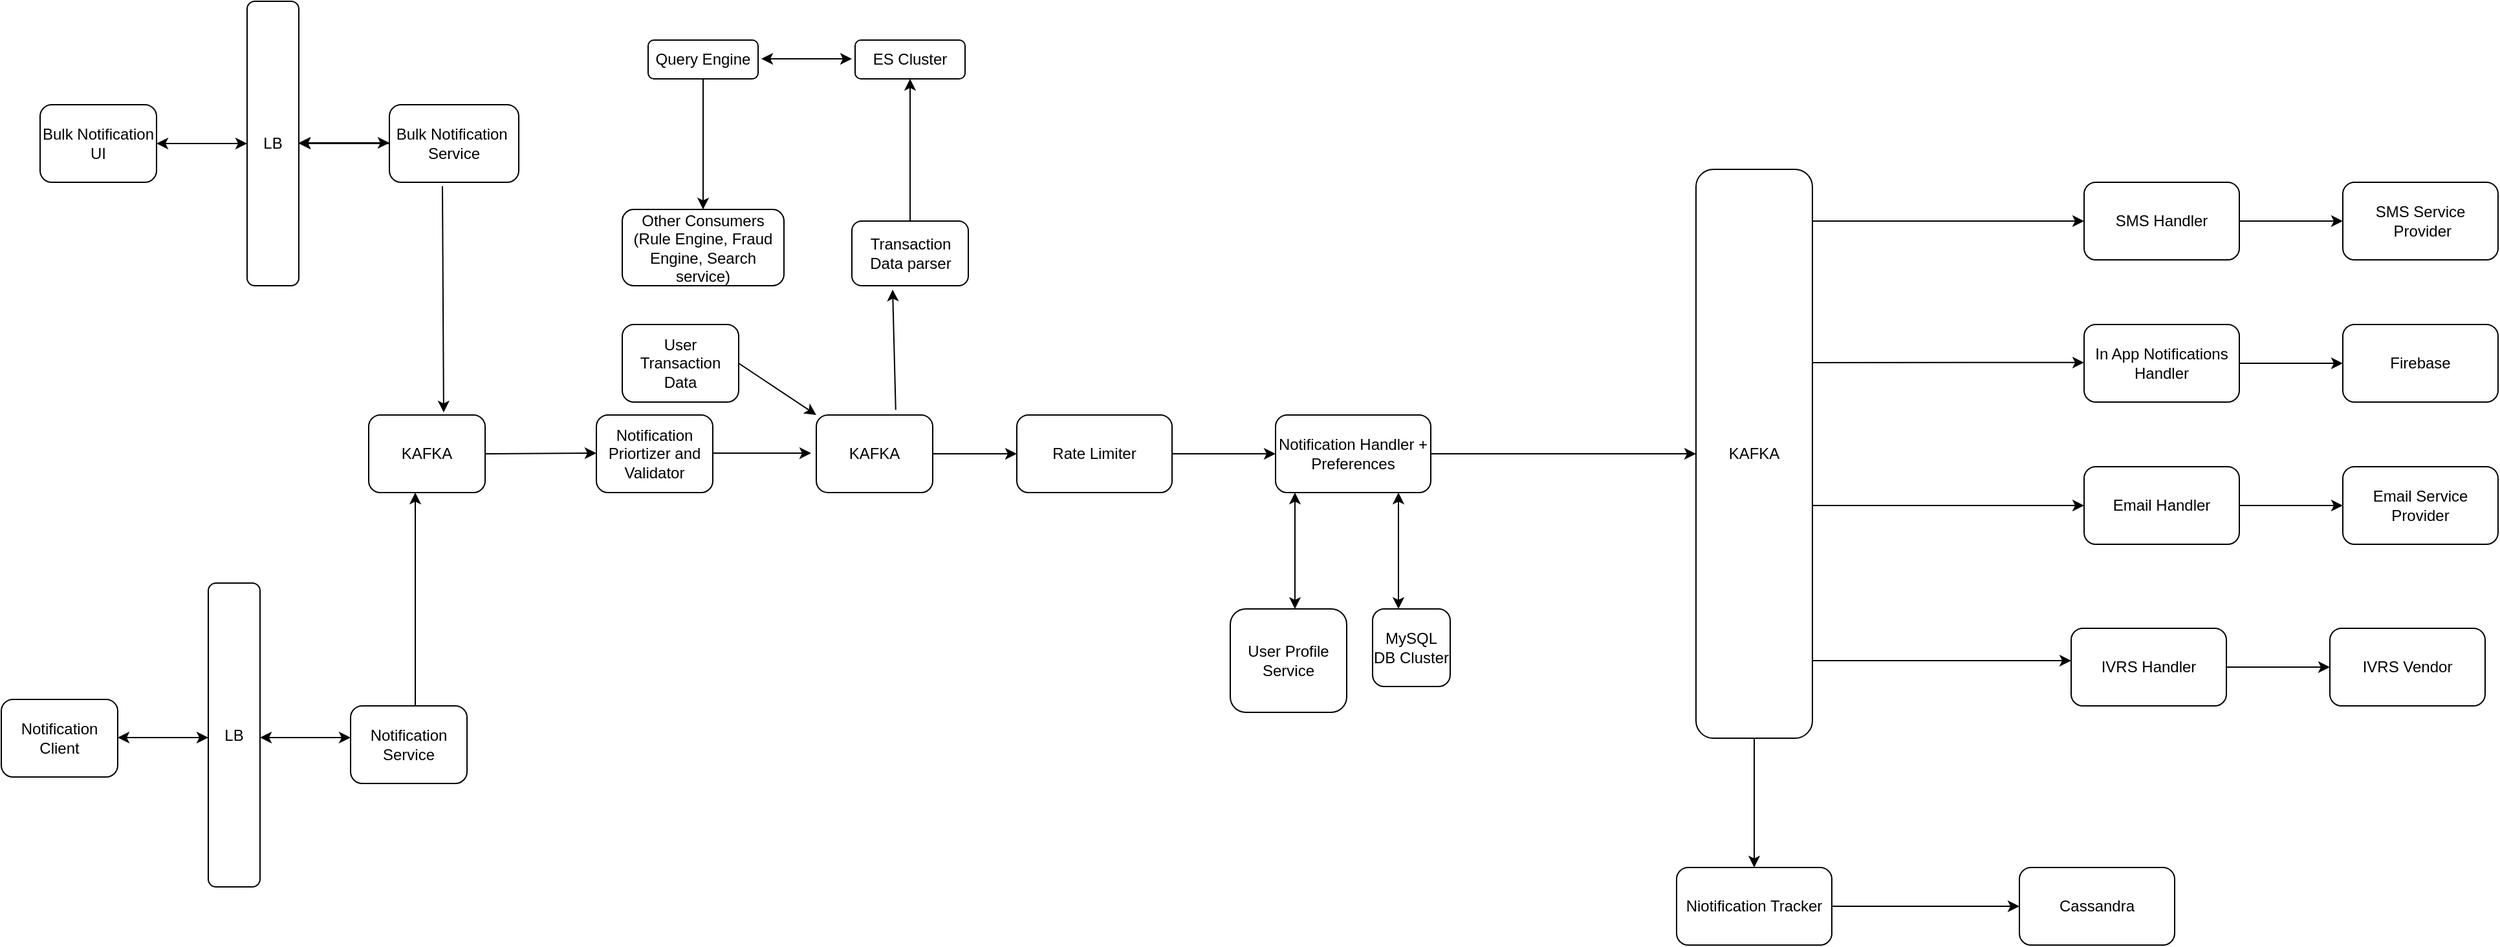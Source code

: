 <mxfile version="17.4.5" type="github">
  <diagram id="io6cInEX-3EckjZlrs5G" name="Page-1">
    <mxGraphModel dx="1351" dy="921" grid="1" gridSize="10" guides="1" tooltips="1" connect="1" arrows="1" fold="1" page="1" pageScale="1" pageWidth="2339" pageHeight="3300" math="0" shadow="0">
      <root>
        <mxCell id="0" />
        <mxCell id="1" parent="0" />
        <mxCell id="RXuY3xGkhf_gVc-PAO3l-1" value="Bulk Notification UI" style="rounded=1;whiteSpace=wrap;html=1;" vertex="1" parent="1">
          <mxGeometry x="70" y="90" width="90" height="60" as="geometry" />
        </mxCell>
        <mxCell id="RXuY3xGkhf_gVc-PAO3l-2" value="LB" style="whiteSpace=wrap;html=1;rounded=1;" vertex="1" parent="1">
          <mxGeometry x="230" y="10" width="40" height="220" as="geometry" />
        </mxCell>
        <mxCell id="RXuY3xGkhf_gVc-PAO3l-4" value="" style="endArrow=classic;startArrow=classic;html=1;rounded=0;entryX=0;entryY=0.5;entryDx=0;entryDy=0;" edge="1" parent="1" target="RXuY3xGkhf_gVc-PAO3l-2">
          <mxGeometry width="50" height="50" relative="1" as="geometry">
            <mxPoint x="160" y="120" as="sourcePoint" />
            <mxPoint x="210" y="70" as="targetPoint" />
          </mxGeometry>
        </mxCell>
        <mxCell id="RXuY3xGkhf_gVc-PAO3l-5" value="" style="endArrow=classic;startArrow=classic;html=1;rounded=0;entryX=0;entryY=0.5;entryDx=0;entryDy=0;" edge="1" parent="1">
          <mxGeometry width="50" height="50" relative="1" as="geometry">
            <mxPoint x="270" y="119.5" as="sourcePoint" />
            <mxPoint x="340" y="119.5" as="targetPoint" />
          </mxGeometry>
        </mxCell>
        <mxCell id="RXuY3xGkhf_gVc-PAO3l-27" value="" style="edgeStyle=orthogonalEdgeStyle;rounded=0;orthogonalLoop=1;jettySize=auto;html=1;" edge="1" parent="1" source="RXuY3xGkhf_gVc-PAO3l-6" target="RXuY3xGkhf_gVc-PAO3l-2">
          <mxGeometry relative="1" as="geometry" />
        </mxCell>
        <mxCell id="RXuY3xGkhf_gVc-PAO3l-6" value="Bulk Notification&amp;nbsp;&lt;br&gt;Service" style="rounded=1;whiteSpace=wrap;html=1;" vertex="1" parent="1">
          <mxGeometry x="340" y="90" width="100" height="60" as="geometry" />
        </mxCell>
        <mxCell id="RXuY3xGkhf_gVc-PAO3l-7" value="LB" style="whiteSpace=wrap;html=1;rounded=1;" vertex="1" parent="1">
          <mxGeometry x="200" y="460" width="40" height="235" as="geometry" />
        </mxCell>
        <mxCell id="RXuY3xGkhf_gVc-PAO3l-8" value="Notification Client" style="rounded=1;whiteSpace=wrap;html=1;" vertex="1" parent="1">
          <mxGeometry x="40" y="550" width="90" height="60" as="geometry" />
        </mxCell>
        <mxCell id="RXuY3xGkhf_gVc-PAO3l-9" value="" style="endArrow=classic;startArrow=classic;html=1;rounded=0;entryX=0;entryY=0.5;entryDx=0;entryDy=0;" edge="1" parent="1">
          <mxGeometry width="50" height="50" relative="1" as="geometry">
            <mxPoint x="130" y="579.5" as="sourcePoint" />
            <mxPoint x="200" y="579.5" as="targetPoint" />
          </mxGeometry>
        </mxCell>
        <mxCell id="RXuY3xGkhf_gVc-PAO3l-10" value="Notification Service" style="rounded=1;whiteSpace=wrap;html=1;" vertex="1" parent="1">
          <mxGeometry x="310" y="555" width="90" height="60" as="geometry" />
        </mxCell>
        <mxCell id="RXuY3xGkhf_gVc-PAO3l-14" value="" style="endArrow=classic;startArrow=classic;html=1;rounded=0;entryX=0;entryY=0.5;entryDx=0;entryDy=0;" edge="1" parent="1">
          <mxGeometry width="50" height="50" relative="1" as="geometry">
            <mxPoint x="240" y="579.5" as="sourcePoint" />
            <mxPoint x="310" y="579.5" as="targetPoint" />
          </mxGeometry>
        </mxCell>
        <mxCell id="RXuY3xGkhf_gVc-PAO3l-15" value="KAFKA" style="rounded=1;whiteSpace=wrap;html=1;" vertex="1" parent="1">
          <mxGeometry x="324" y="330" width="90" height="60" as="geometry" />
        </mxCell>
        <mxCell id="RXuY3xGkhf_gVc-PAO3l-16" value="" style="endArrow=classic;html=1;rounded=0;entryX=0.4;entryY=1;entryDx=0;entryDy=0;entryPerimeter=0;" edge="1" parent="1" target="RXuY3xGkhf_gVc-PAO3l-15">
          <mxGeometry width="50" height="50" relative="1" as="geometry">
            <mxPoint x="360" y="555" as="sourcePoint" />
            <mxPoint x="410" y="505" as="targetPoint" />
          </mxGeometry>
        </mxCell>
        <mxCell id="RXuY3xGkhf_gVc-PAO3l-17" value="" style="endArrow=classic;html=1;rounded=0;entryX=0.644;entryY=-0.033;entryDx=0;entryDy=0;entryPerimeter=0;exitX=0.41;exitY=1.05;exitDx=0;exitDy=0;exitPerimeter=0;" edge="1" parent="1" source="RXuY3xGkhf_gVc-PAO3l-6" target="RXuY3xGkhf_gVc-PAO3l-15">
          <mxGeometry width="50" height="50" relative="1" as="geometry">
            <mxPoint x="430" y="160" as="sourcePoint" />
            <mxPoint x="540" y="340" as="targetPoint" />
          </mxGeometry>
        </mxCell>
        <mxCell id="RXuY3xGkhf_gVc-PAO3l-18" value="" style="endArrow=classic;html=1;rounded=0;exitX=1;exitY=0.5;exitDx=0;exitDy=0;" edge="1" parent="1" source="RXuY3xGkhf_gVc-PAO3l-15">
          <mxGeometry width="50" height="50" relative="1" as="geometry">
            <mxPoint x="424" y="359.5" as="sourcePoint" />
            <mxPoint x="500" y="359.5" as="targetPoint" />
          </mxGeometry>
        </mxCell>
        <mxCell id="RXuY3xGkhf_gVc-PAO3l-19" value="Notification Priortizer and Validator" style="rounded=1;whiteSpace=wrap;html=1;" vertex="1" parent="1">
          <mxGeometry x="500" y="330" width="90" height="60" as="geometry" />
        </mxCell>
        <mxCell id="RXuY3xGkhf_gVc-PAO3l-20" value="" style="endArrow=classic;html=1;rounded=0;" edge="1" parent="1">
          <mxGeometry width="50" height="50" relative="1" as="geometry">
            <mxPoint x="590" y="359.52" as="sourcePoint" />
            <mxPoint x="666" y="359.52" as="targetPoint" />
          </mxGeometry>
        </mxCell>
        <mxCell id="RXuY3xGkhf_gVc-PAO3l-36" value="" style="edgeStyle=orthogonalEdgeStyle;rounded=0;orthogonalLoop=1;jettySize=auto;html=1;" edge="1" parent="1" source="RXuY3xGkhf_gVc-PAO3l-21" target="RXuY3xGkhf_gVc-PAO3l-35">
          <mxGeometry relative="1" as="geometry" />
        </mxCell>
        <mxCell id="RXuY3xGkhf_gVc-PAO3l-21" value="KAFKA" style="rounded=1;whiteSpace=wrap;html=1;" vertex="1" parent="1">
          <mxGeometry x="670" y="330" width="90" height="60" as="geometry" />
        </mxCell>
        <mxCell id="RXuY3xGkhf_gVc-PAO3l-22" value="" style="endArrow=classic;html=1;rounded=0;exitX=0.682;exitY=-0.067;exitDx=0;exitDy=0;exitPerimeter=0;entryX=0.35;entryY=1.06;entryDx=0;entryDy=0;entryPerimeter=0;" edge="1" parent="1" source="RXuY3xGkhf_gVc-PAO3l-21" target="RXuY3xGkhf_gVc-PAO3l-23">
          <mxGeometry width="50" height="50" relative="1" as="geometry">
            <mxPoint x="730" y="314.5" as="sourcePoint" />
            <mxPoint x="730" y="244.5" as="targetPoint" />
          </mxGeometry>
        </mxCell>
        <mxCell id="RXuY3xGkhf_gVc-PAO3l-25" value="" style="edgeStyle=orthogonalEdgeStyle;rounded=0;orthogonalLoop=1;jettySize=auto;html=1;entryX=0.5;entryY=1;entryDx=0;entryDy=0;" edge="1" parent="1" source="RXuY3xGkhf_gVc-PAO3l-23" target="RXuY3xGkhf_gVc-PAO3l-24">
          <mxGeometry relative="1" as="geometry">
            <mxPoint x="743" y="140" as="targetPoint" />
          </mxGeometry>
        </mxCell>
        <mxCell id="RXuY3xGkhf_gVc-PAO3l-23" value="Transaction Data parser" style="rounded=1;whiteSpace=wrap;html=1;" vertex="1" parent="1">
          <mxGeometry x="697.5" y="180" width="90" height="50" as="geometry" />
        </mxCell>
        <mxCell id="RXuY3xGkhf_gVc-PAO3l-24" value="ES Cluster" style="whiteSpace=wrap;html=1;rounded=1;" vertex="1" parent="1">
          <mxGeometry x="700" y="40" width="85" height="30" as="geometry" />
        </mxCell>
        <mxCell id="RXuY3xGkhf_gVc-PAO3l-32" value="" style="edgeStyle=orthogonalEdgeStyle;rounded=0;orthogonalLoop=1;jettySize=auto;html=1;entryX=0.5;entryY=0;entryDx=0;entryDy=0;" edge="1" parent="1" source="RXuY3xGkhf_gVc-PAO3l-26" target="RXuY3xGkhf_gVc-PAO3l-31">
          <mxGeometry relative="1" as="geometry" />
        </mxCell>
        <mxCell id="RXuY3xGkhf_gVc-PAO3l-26" value="Query Engine" style="whiteSpace=wrap;html=1;rounded=1;" vertex="1" parent="1">
          <mxGeometry x="540" y="40" width="85" height="30" as="geometry" />
        </mxCell>
        <mxCell id="RXuY3xGkhf_gVc-PAO3l-30" value="" style="endArrow=classic;startArrow=classic;html=1;rounded=0;entryX=0;entryY=0.5;entryDx=0;entryDy=0;" edge="1" parent="1">
          <mxGeometry width="50" height="50" relative="1" as="geometry">
            <mxPoint x="627.5" y="54.5" as="sourcePoint" />
            <mxPoint x="697.5" y="54.5" as="targetPoint" />
          </mxGeometry>
        </mxCell>
        <mxCell id="RXuY3xGkhf_gVc-PAO3l-31" value="&lt;span&gt;Other Consumers&lt;/span&gt;&lt;br&gt;&lt;span&gt;(Rule Engine, Fraud Engine, Search service)&lt;/span&gt;" style="whiteSpace=wrap;html=1;rounded=1;" vertex="1" parent="1">
          <mxGeometry x="520" y="171" width="125" height="59" as="geometry" />
        </mxCell>
        <mxCell id="RXuY3xGkhf_gVc-PAO3l-38" value="" style="edgeStyle=orthogonalEdgeStyle;rounded=0;orthogonalLoop=1;jettySize=auto;html=1;" edge="1" parent="1" source="RXuY3xGkhf_gVc-PAO3l-35" target="RXuY3xGkhf_gVc-PAO3l-37">
          <mxGeometry relative="1" as="geometry" />
        </mxCell>
        <mxCell id="RXuY3xGkhf_gVc-PAO3l-35" value="Rate Limiter" style="whiteSpace=wrap;html=1;rounded=1;" vertex="1" parent="1">
          <mxGeometry x="825" y="330" width="120" height="60" as="geometry" />
        </mxCell>
        <mxCell id="RXuY3xGkhf_gVc-PAO3l-44" value="" style="edgeStyle=orthogonalEdgeStyle;rounded=0;orthogonalLoop=1;jettySize=auto;html=1;" edge="1" parent="1" source="RXuY3xGkhf_gVc-PAO3l-37" target="RXuY3xGkhf_gVc-PAO3l-43">
          <mxGeometry relative="1" as="geometry" />
        </mxCell>
        <mxCell id="RXuY3xGkhf_gVc-PAO3l-37" value="Notification Handler + Preferences" style="whiteSpace=wrap;html=1;rounded=1;" vertex="1" parent="1">
          <mxGeometry x="1025" y="330" width="120" height="60" as="geometry" />
        </mxCell>
        <mxCell id="RXuY3xGkhf_gVc-PAO3l-39" value="" style="endArrow=classic;startArrow=classic;html=1;rounded=0;" edge="1" parent="1">
          <mxGeometry width="50" height="50" relative="1" as="geometry">
            <mxPoint x="1040" y="480" as="sourcePoint" />
            <mxPoint x="1040" y="390" as="targetPoint" />
          </mxGeometry>
        </mxCell>
        <mxCell id="RXuY3xGkhf_gVc-PAO3l-40" value="" style="endArrow=classic;startArrow=classic;html=1;rounded=0;" edge="1" parent="1">
          <mxGeometry width="50" height="50" relative="1" as="geometry">
            <mxPoint x="1120" y="480.0" as="sourcePoint" />
            <mxPoint x="1120" y="390.0" as="targetPoint" />
          </mxGeometry>
        </mxCell>
        <mxCell id="RXuY3xGkhf_gVc-PAO3l-41" value="User Profile Service" style="rounded=1;whiteSpace=wrap;html=1;" vertex="1" parent="1">
          <mxGeometry x="990" y="480" width="90" height="80" as="geometry" />
        </mxCell>
        <mxCell id="RXuY3xGkhf_gVc-PAO3l-42" value="MySQL DB Cluster" style="rounded=1;whiteSpace=wrap;html=1;" vertex="1" parent="1">
          <mxGeometry x="1100" y="480" width="60" height="60" as="geometry" />
        </mxCell>
        <mxCell id="RXuY3xGkhf_gVc-PAO3l-46" value="" style="edgeStyle=orthogonalEdgeStyle;rounded=0;orthogonalLoop=1;jettySize=auto;html=1;" edge="1" parent="1" source="RXuY3xGkhf_gVc-PAO3l-43" target="RXuY3xGkhf_gVc-PAO3l-45">
          <mxGeometry relative="1" as="geometry" />
        </mxCell>
        <mxCell id="RXuY3xGkhf_gVc-PAO3l-50" value="" style="edgeStyle=orthogonalEdgeStyle;rounded=0;orthogonalLoop=1;jettySize=auto;html=1;" edge="1" parent="1" source="RXuY3xGkhf_gVc-PAO3l-43" target="RXuY3xGkhf_gVc-PAO3l-49">
          <mxGeometry relative="1" as="geometry">
            <Array as="points">
              <mxPoint x="1590" y="400" />
              <mxPoint x="1590" y="400" />
            </Array>
          </mxGeometry>
        </mxCell>
        <mxCell id="RXuY3xGkhf_gVc-PAO3l-43" value="KAFKA" style="whiteSpace=wrap;html=1;rounded=1;" vertex="1" parent="1">
          <mxGeometry x="1350" y="140" width="90" height="440" as="geometry" />
        </mxCell>
        <mxCell id="RXuY3xGkhf_gVc-PAO3l-48" value="" style="edgeStyle=orthogonalEdgeStyle;rounded=0;orthogonalLoop=1;jettySize=auto;html=1;" edge="1" parent="1" source="RXuY3xGkhf_gVc-PAO3l-45" target="RXuY3xGkhf_gVc-PAO3l-47">
          <mxGeometry relative="1" as="geometry" />
        </mxCell>
        <mxCell id="RXuY3xGkhf_gVc-PAO3l-45" value="Niotification Tracker" style="whiteSpace=wrap;html=1;rounded=1;" vertex="1" parent="1">
          <mxGeometry x="1335" y="680" width="120" height="60" as="geometry" />
        </mxCell>
        <mxCell id="RXuY3xGkhf_gVc-PAO3l-47" value="Cassandra" style="whiteSpace=wrap;html=1;rounded=1;" vertex="1" parent="1">
          <mxGeometry x="1600" y="680" width="120" height="60" as="geometry" />
        </mxCell>
        <mxCell id="RXuY3xGkhf_gVc-PAO3l-58" value="" style="edgeStyle=orthogonalEdgeStyle;rounded=0;orthogonalLoop=1;jettySize=auto;html=1;" edge="1" parent="1" source="RXuY3xGkhf_gVc-PAO3l-49" target="RXuY3xGkhf_gVc-PAO3l-57">
          <mxGeometry relative="1" as="geometry" />
        </mxCell>
        <mxCell id="RXuY3xGkhf_gVc-PAO3l-49" value="Email Handler" style="whiteSpace=wrap;html=1;rounded=1;" vertex="1" parent="1">
          <mxGeometry x="1650" y="370" width="120" height="60" as="geometry" />
        </mxCell>
        <mxCell id="RXuY3xGkhf_gVc-PAO3l-51" value="" style="edgeStyle=orthogonalEdgeStyle;rounded=0;orthogonalLoop=1;jettySize=auto;html=1;" edge="1" parent="1">
          <mxGeometry relative="1" as="geometry">
            <mxPoint x="1440" y="520" as="sourcePoint" />
            <mxPoint x="1640" y="520" as="targetPoint" />
          </mxGeometry>
        </mxCell>
        <mxCell id="RXuY3xGkhf_gVc-PAO3l-64" value="" style="edgeStyle=orthogonalEdgeStyle;rounded=0;orthogonalLoop=1;jettySize=auto;html=1;" edge="1" parent="1" source="RXuY3xGkhf_gVc-PAO3l-52" target="RXuY3xGkhf_gVc-PAO3l-63">
          <mxGeometry relative="1" as="geometry" />
        </mxCell>
        <mxCell id="RXuY3xGkhf_gVc-PAO3l-52" value="IVRS Handler" style="whiteSpace=wrap;html=1;rounded=1;" vertex="1" parent="1">
          <mxGeometry x="1640" y="495" width="120" height="60" as="geometry" />
        </mxCell>
        <mxCell id="RXuY3xGkhf_gVc-PAO3l-53" value="" style="edgeStyle=orthogonalEdgeStyle;rounded=0;orthogonalLoop=1;jettySize=auto;html=1;" edge="1" parent="1">
          <mxGeometry relative="1" as="geometry">
            <mxPoint x="1440" y="289.44" as="sourcePoint" />
            <mxPoint x="1650" y="289.44" as="targetPoint" />
            <Array as="points">
              <mxPoint x="1580" y="289.44" />
              <mxPoint x="1580" y="289.44" />
            </Array>
          </mxGeometry>
        </mxCell>
        <mxCell id="RXuY3xGkhf_gVc-PAO3l-62" value="" style="edgeStyle=orthogonalEdgeStyle;rounded=0;orthogonalLoop=1;jettySize=auto;html=1;" edge="1" parent="1" source="RXuY3xGkhf_gVc-PAO3l-54" target="RXuY3xGkhf_gVc-PAO3l-61">
          <mxGeometry relative="1" as="geometry" />
        </mxCell>
        <mxCell id="RXuY3xGkhf_gVc-PAO3l-54" value="&lt;span&gt;In App Notifications Handler&lt;/span&gt;" style="whiteSpace=wrap;html=1;rounded=1;" vertex="1" parent="1">
          <mxGeometry x="1650" y="260" width="120" height="60" as="geometry" />
        </mxCell>
        <mxCell id="RXuY3xGkhf_gVc-PAO3l-55" value="" style="edgeStyle=orthogonalEdgeStyle;rounded=0;orthogonalLoop=1;jettySize=auto;html=1;" edge="1" parent="1">
          <mxGeometry relative="1" as="geometry">
            <mxPoint x="1440" y="180" as="sourcePoint" />
            <mxPoint x="1650" y="180" as="targetPoint" />
            <Array as="points">
              <mxPoint x="1580" y="180" />
              <mxPoint x="1580" y="180" />
            </Array>
          </mxGeometry>
        </mxCell>
        <mxCell id="RXuY3xGkhf_gVc-PAO3l-60" value="" style="edgeStyle=orthogonalEdgeStyle;rounded=0;orthogonalLoop=1;jettySize=auto;html=1;" edge="1" parent="1" source="RXuY3xGkhf_gVc-PAO3l-56" target="RXuY3xGkhf_gVc-PAO3l-59">
          <mxGeometry relative="1" as="geometry" />
        </mxCell>
        <mxCell id="RXuY3xGkhf_gVc-PAO3l-56" value="&lt;span&gt;SMS Handler&lt;/span&gt;" style="whiteSpace=wrap;html=1;rounded=1;" vertex="1" parent="1">
          <mxGeometry x="1650" y="150" width="120" height="60" as="geometry" />
        </mxCell>
        <mxCell id="RXuY3xGkhf_gVc-PAO3l-57" value="Email Service Provider" style="whiteSpace=wrap;html=1;rounded=1;" vertex="1" parent="1">
          <mxGeometry x="1850" y="370" width="120" height="60" as="geometry" />
        </mxCell>
        <mxCell id="RXuY3xGkhf_gVc-PAO3l-59" value="SMS Service&lt;br&gt;&amp;nbsp;Provider" style="whiteSpace=wrap;html=1;rounded=1;" vertex="1" parent="1">
          <mxGeometry x="1850" y="150" width="120" height="60" as="geometry" />
        </mxCell>
        <mxCell id="RXuY3xGkhf_gVc-PAO3l-61" value="Firebase" style="whiteSpace=wrap;html=1;rounded=1;" vertex="1" parent="1">
          <mxGeometry x="1850" y="260" width="120" height="60" as="geometry" />
        </mxCell>
        <mxCell id="RXuY3xGkhf_gVc-PAO3l-63" value="IVRS Vendor" style="whiteSpace=wrap;html=1;rounded=1;" vertex="1" parent="1">
          <mxGeometry x="1840" y="495" width="120" height="60" as="geometry" />
        </mxCell>
        <mxCell id="RXuY3xGkhf_gVc-PAO3l-65" value="User Transaction Data" style="rounded=1;whiteSpace=wrap;html=1;" vertex="1" parent="1">
          <mxGeometry x="520" y="260" width="90" height="60" as="geometry" />
        </mxCell>
        <mxCell id="RXuY3xGkhf_gVc-PAO3l-66" value="" style="endArrow=classic;html=1;rounded=0;entryX=0;entryY=0;entryDx=0;entryDy=0;" edge="1" parent="1" target="RXuY3xGkhf_gVc-PAO3l-21">
          <mxGeometry width="50" height="50" relative="1" as="geometry">
            <mxPoint x="610" y="290" as="sourcePoint" />
            <mxPoint x="660" y="240" as="targetPoint" />
          </mxGeometry>
        </mxCell>
      </root>
    </mxGraphModel>
  </diagram>
</mxfile>
